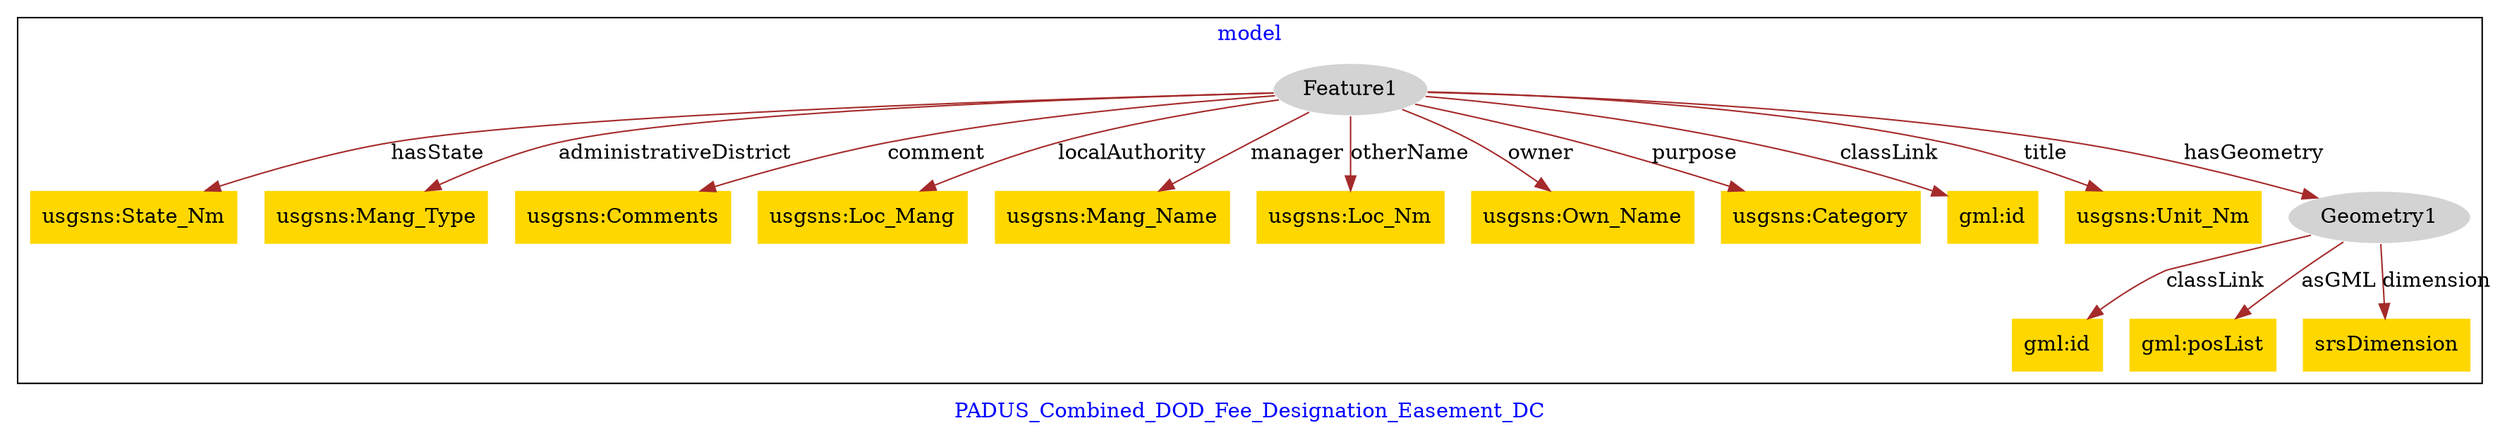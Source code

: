 digraph n0 {
fontcolor="blue"
remincross="true"
label="PADUS_Combined_DOD_Fee_Designation_Easement_DC"
subgraph cluster {
label="model"
n2[style="filled",color="white",fillcolor="lightgray",label="Feature1"];
n3[shape="plaintext",style="filled",fillcolor="gold",label="usgsns:State_Nm"];
n4[shape="plaintext",style="filled",fillcolor="gold",label="usgsns:Mang_Type"];
n5[shape="plaintext",style="filled",fillcolor="gold",label="usgsns:Comments"];
n6[shape="plaintext",style="filled",fillcolor="gold",label="usgsns:Loc_Mang"];
n7[shape="plaintext",style="filled",fillcolor="gold",label="usgsns:Mang_Name"];
n8[shape="plaintext",style="filled",fillcolor="gold",label="usgsns:Loc_Nm"];
n9[shape="plaintext",style="filled",fillcolor="gold",label="usgsns:Own_Name"];
n10[shape="plaintext",style="filled",fillcolor="gold",label="usgsns:Category"];
n11[shape="plaintext",style="filled",fillcolor="gold",label="gml:id"];
n12[shape="plaintext",style="filled",fillcolor="gold",label="usgsns:Unit_Nm"];
n13[style="filled",color="white",fillcolor="lightgray",label="Geometry1"];
n14[shape="plaintext",style="filled",fillcolor="gold",label="gml:id"];
n15[shape="plaintext",style="filled",fillcolor="gold",label="gml:posList"];
n16[shape="plaintext",style="filled",fillcolor="gold",label="srsDimension"];
}
n2 -> n3[color="brown",fontcolor="black",label="hasState"]
n2 -> n4[color="brown",fontcolor="black",label="administrativeDistrict"]
n2 -> n5[color="brown",fontcolor="black",label="comment"]
n2 -> n6[color="brown",fontcolor="black",label="localAuthority"]
n2 -> n7[color="brown",fontcolor="black",label="manager"]
n2 -> n8[color="brown",fontcolor="black",label="otherName"]
n2 -> n9[color="brown",fontcolor="black",label="owner"]
n2 -> n10[color="brown",fontcolor="black",label="purpose"]
n2 -> n11[color="brown",fontcolor="black",label="classLink"]
n2 -> n12[color="brown",fontcolor="black",label="title"]
n2 -> n13[color="brown",fontcolor="black",label="hasGeometry"]
n13 -> n14[color="brown",fontcolor="black",label="classLink"]
n13 -> n15[color="brown",fontcolor="black",label="asGML"]
n13 -> n16[color="brown",fontcolor="black",label="dimension"]
}
